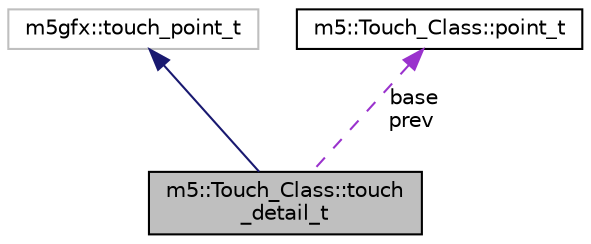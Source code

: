 digraph "m5::Touch_Class::touch_detail_t"
{
 // LATEX_PDF_SIZE
  edge [fontname="Helvetica",fontsize="10",labelfontname="Helvetica",labelfontsize="10"];
  node [fontname="Helvetica",fontsize="10",shape=record];
  Node1 [label="m5::Touch_Class::touch\l_detail_t",height=0.2,width=0.4,color="black", fillcolor="grey75", style="filled", fontcolor="black",tooltip=" "];
  Node2 -> Node1 [dir="back",color="midnightblue",fontsize="10",style="solid",fontname="Helvetica"];
  Node2 [label="m5gfx::touch_point_t",height=0.2,width=0.4,color="grey75", fillcolor="white", style="filled",tooltip=" "];
  Node3 -> Node1 [dir="back",color="darkorchid3",fontsize="10",style="dashed",label=" base\nprev" ,fontname="Helvetica"];
  Node3 [label="m5::Touch_Class::point_t",height=0.2,width=0.4,color="black", fillcolor="white", style="filled",URL="$structm5_1_1Touch__Class_1_1point__t.html",tooltip=" "];
}
